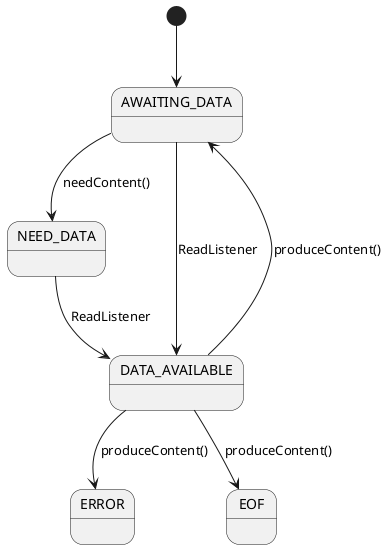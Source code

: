 @startuml

AWAITING_DATA:
NEED_DATA:
DATA_AVAILABLE:
ERROR:
EOF:

[*] --> AWAITING_DATA

AWAITING_DATA --> DATA_AVAILABLE : ReadListener
NEED_DATA -->DATA_AVAILABLE : ReadListener

DATA_AVAILABLE --> AWAITING_DATA : produceContent()
AWAITING_DATA --> NEED_DATA : needContent()

DATA_AVAILABLE --> EOF : produceContent()
DATA_AVAILABLE --> ERROR : produceContent()

@enduml
